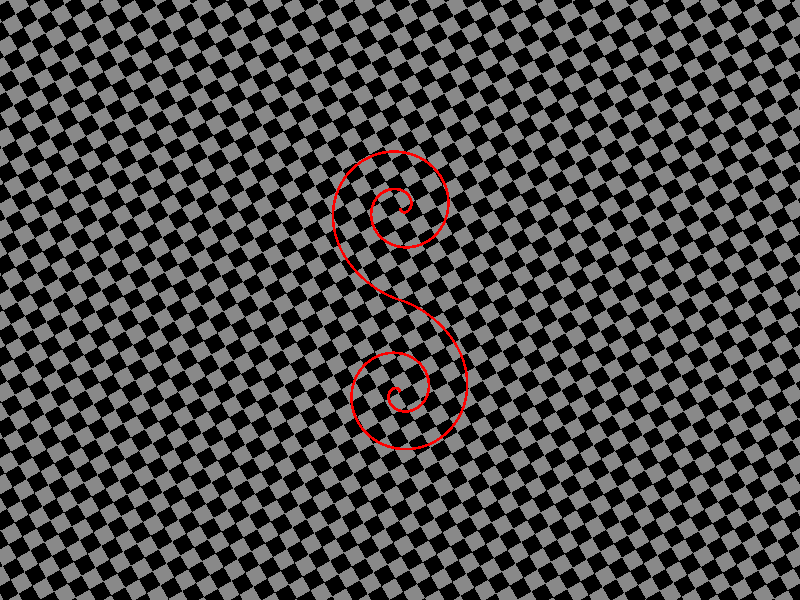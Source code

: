 // Width=1024
// Height=768

#version 3.7;

global_settings{
  assumed_gamma 1
}

camera{
  location <0,-1,99>
  look_at <0,0,0>
  right 1.33*x
  up z
  sky z
}

light_source{
  <50,-50,50>
  rgb 1
}

box{
  <-100,-100,-15>,<100,100,100>
  pigment{checker rgb 0 rgb 0.25 scale 3}
  hollow
  rotate z*30
}

#macro spiral_pos(theta)
  #local d = 5;
  #local delta = 1;
  #local theta0 = 4*pi;
  #local step = 1/(1+exp(-3*(theta-theta0)/delta));
  ((theta + d*step)*<cos(theta),sin(theta),0>)
#end

blob{
  #declare i = 0;
  #declare n = 10000;
  #declare theta_f = 4*pi;
  #while(i<n)
    #declare theta=theta_f*i/n;
    sphere{ spiral_pos(theta)-spiral_pos(theta_f), 0.25, 1.0}
    sphere{-spiral_pos(theta)+spiral_pos(theta_f), 0.25, 1.0}
    #declare i = i+1;
  #end
  rotate z*(90-theta_f*(pi/180))
  pigment{color rgb <1,0,0>}
  scale 1.0
}